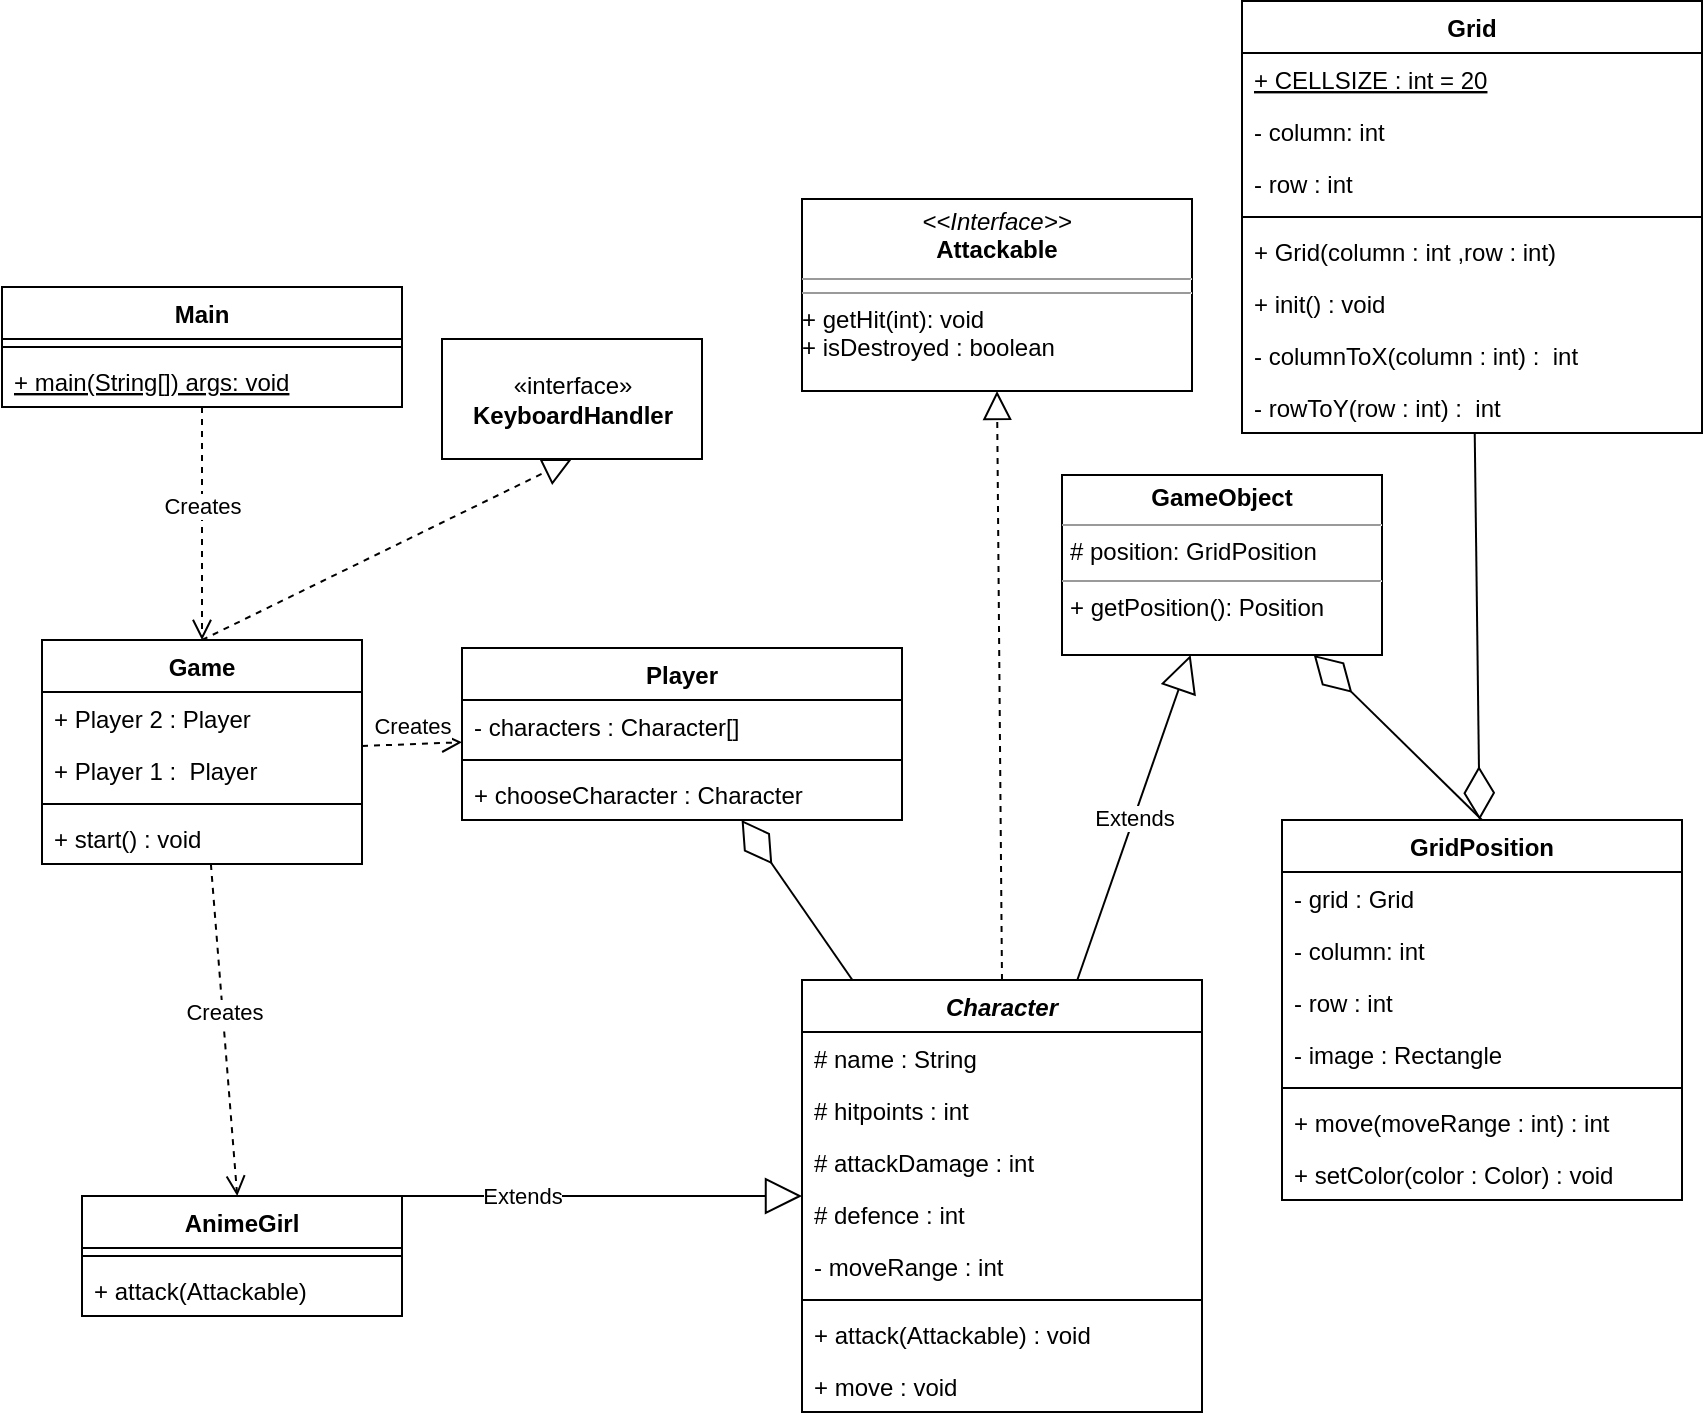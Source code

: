 <mxfile version="12.1.0" type="device" pages="1"><diagram name="Page-1" id="929967ad-93f9-6ef4-fab6-5d389245f69c"><mxGraphModel dx="1341" dy="762" grid="1" gridSize="10" guides="1" tooltips="1" connect="1" arrows="1" fold="1" page="1" pageScale="1.5" pageWidth="1169" pageHeight="826" background="none" math="0" shadow="0"><root><mxCell id="0" style=";html=1;"/><mxCell id="1" style=";html=1;" parent="0"/><mxCell id="EXjAnQ2sexkWeu4NJywy-1" value="Main" style="swimlane;fontStyle=1;align=center;verticalAlign=top;childLayout=stackLayout;horizontal=1;startSize=26;horizontalStack=0;resizeParent=1;resizeParentMax=0;resizeLast=0;collapsible=1;marginBottom=0;" vertex="1" parent="1"><mxGeometry x="90" y="175.5" width="200" height="60" as="geometry"/></mxCell><mxCell id="EXjAnQ2sexkWeu4NJywy-3" value="" style="line;strokeWidth=1;fillColor=none;align=left;verticalAlign=middle;spacingTop=-1;spacingLeft=3;spacingRight=3;rotatable=0;labelPosition=right;points=[];portConstraint=eastwest;" vertex="1" parent="EXjAnQ2sexkWeu4NJywy-1"><mxGeometry y="26" width="200" height="8" as="geometry"/></mxCell><object label="+ main(String[]) args: void" id="EXjAnQ2sexkWeu4NJywy-4"><mxCell style="text;strokeColor=none;fillColor=none;align=left;verticalAlign=top;spacingLeft=4;spacingRight=4;overflow=hidden;rotatable=0;points=[[0,0.5],[1,0.5]];portConstraint=eastwest;fontStyle=4" vertex="1" parent="EXjAnQ2sexkWeu4NJywy-1"><mxGeometry y="34" width="200" height="26" as="geometry"/></mxCell></object><object label="Character" hello="" id="EXjAnQ2sexkWeu4NJywy-6"><mxCell style="swimlane;fontStyle=3;align=center;verticalAlign=top;childLayout=stackLayout;horizontal=1;startSize=26;horizontalStack=0;resizeParent=1;resizeParentMax=0;resizeLast=0;collapsible=1;marginBottom=0;" vertex="1" parent="1"><mxGeometry x="490" y="522" width="200" height="216" as="geometry"><mxRectangle x="350" y="40" width="90" height="26" as="alternateBounds"/></mxGeometry></mxCell></object><object label="# name : String&#xA;" hitpoints="" id="EXjAnQ2sexkWeu4NJywy-42"><mxCell style="text;strokeColor=none;fillColor=none;align=left;verticalAlign=top;spacingLeft=4;spacingRight=4;overflow=hidden;rotatable=0;points=[[0,0.5],[1,0.5]];portConstraint=eastwest;fontStyle=0" vertex="1" parent="EXjAnQ2sexkWeu4NJywy-6"><mxGeometry y="26" width="200" height="26" as="geometry"/></mxCell></object><object label="# hitpoints : int&#xA;" hitpoints="" id="EXjAnQ2sexkWeu4NJywy-11"><mxCell style="text;strokeColor=none;fillColor=none;align=left;verticalAlign=top;spacingLeft=4;spacingRight=4;overflow=hidden;rotatable=0;points=[[0,0.5],[1,0.5]];portConstraint=eastwest;fontStyle=0" vertex="1" parent="EXjAnQ2sexkWeu4NJywy-6"><mxGeometry y="52" width="200" height="26" as="geometry"/></mxCell></object><object label="# attackDamage : int&#xA;" hitpoints="" id="EXjAnQ2sexkWeu4NJywy-12"><mxCell style="text;strokeColor=none;fillColor=none;align=left;verticalAlign=top;spacingLeft=4;spacingRight=4;overflow=hidden;rotatable=0;points=[[0,0.5],[1,0.5]];portConstraint=eastwest;fontStyle=0" vertex="1" parent="EXjAnQ2sexkWeu4NJywy-6"><mxGeometry y="78" width="200" height="26" as="geometry"/></mxCell></object><object label="# defence : int&#xA;" hitpoints="" id="EXjAnQ2sexkWeu4NJywy-13"><mxCell style="text;strokeColor=none;fillColor=none;align=left;verticalAlign=top;spacingLeft=4;spacingRight=4;overflow=hidden;rotatable=0;points=[[0,0.5],[1,0.5]];portConstraint=eastwest;fontStyle=0" vertex="1" parent="EXjAnQ2sexkWeu4NJywy-6"><mxGeometry y="104" width="200" height="26" as="geometry"/></mxCell></object><object label="- moveRange : int" hitpoints="" id="EXjAnQ2sexkWeu4NJywy-14"><mxCell style="text;strokeColor=none;fillColor=none;align=left;verticalAlign=top;spacingLeft=4;spacingRight=4;overflow=hidden;rotatable=0;points=[[0,0.5],[1,0.5]];portConstraint=eastwest;fontStyle=0" vertex="1" parent="EXjAnQ2sexkWeu4NJywy-6"><mxGeometry y="130" width="200" height="26" as="geometry"/></mxCell></object><object label="" Cheese="void" chaas="int" id="EXjAnQ2sexkWeu4NJywy-7"><mxCell style="line;strokeWidth=1;fillColor=none;align=left;verticalAlign=middle;spacingTop=-1;spacingLeft=3;spacingRight=3;rotatable=0;labelPosition=right;points=[];portConstraint=eastwest;" vertex="1" parent="EXjAnQ2sexkWeu4NJywy-6"><mxGeometry y="156" width="200" height="8" as="geometry"/></mxCell></object><mxCell id="EXjAnQ2sexkWeu4NJywy-8" value="+ attack(Attackable) : void" style="text;strokeColor=none;fillColor=none;align=left;verticalAlign=top;spacingLeft=4;spacingRight=4;overflow=hidden;rotatable=0;points=[[0,0.5],[1,0.5]];portConstraint=eastwest;fontStyle=0" vertex="1" parent="EXjAnQ2sexkWeu4NJywy-6"><mxGeometry y="164" width="200" height="26" as="geometry"/></mxCell><mxCell id="EXjAnQ2sexkWeu4NJywy-41" value="+ move : void" style="text;strokeColor=none;fillColor=none;align=left;verticalAlign=top;spacingLeft=4;spacingRight=4;overflow=hidden;rotatable=0;points=[[0,0.5],[1,0.5]];portConstraint=eastwest;fontStyle=0" vertex="1" parent="EXjAnQ2sexkWeu4NJywy-6"><mxGeometry y="190" width="200" height="26" as="geometry"/></mxCell><mxCell id="EXjAnQ2sexkWeu4NJywy-16" value="&lt;p style=&quot;margin: 0px ; margin-top: 4px ; text-align: center&quot;&gt;&lt;i&gt;&amp;lt;&amp;lt;Interface&amp;gt;&amp;gt;&lt;/i&gt;&lt;br&gt;&lt;b&gt;Attackable&lt;/b&gt;&lt;/p&gt;&lt;hr size=&quot;1&quot;&gt;&lt;hr size=&quot;1&quot;&gt;&lt;div&gt;+ getHit(int): void&lt;/div&gt;&lt;div&gt;+ isDestroyed : boolean&lt;br&gt;&lt;/div&gt;" style="verticalAlign=top;align=left;overflow=fill;fontSize=12;fontFamily=Helvetica;html=1;" vertex="1" parent="1"><mxGeometry x="490" y="131.5" width="195" height="96" as="geometry"/></mxCell><mxCell id="EXjAnQ2sexkWeu4NJywy-21" value="&lt;p style=&quot;margin: 0px ; margin-top: 4px ; text-align: center&quot;&gt;&lt;b&gt;GameObject&lt;/b&gt;&lt;br&gt;&lt;/p&gt;&lt;hr size=&quot;1&quot;&gt;&lt;p style=&quot;margin: 0px ; margin-left: 4px&quot;&gt;# position: GridPosition&lt;br&gt;&lt;/p&gt;&lt;hr size=&quot;1&quot;&gt;&lt;p style=&quot;margin: 0px ; margin-left: 4px&quot;&gt;+ getPosition(): Position&lt;br&gt;&lt;/p&gt;" style="verticalAlign=top;align=left;overflow=fill;fontSize=12;fontFamily=Helvetica;html=1;" vertex="1" parent="1"><mxGeometry x="620" y="269.5" width="160" height="90" as="geometry"/></mxCell><mxCell id="EXjAnQ2sexkWeu4NJywy-31" value="Grid" style="swimlane;fontStyle=1;align=center;verticalAlign=top;childLayout=stackLayout;horizontal=1;startSize=26;horizontalStack=0;resizeParent=1;resizeParentMax=0;resizeLast=0;collapsible=1;marginBottom=0;" vertex="1" parent="1"><mxGeometry x="710" y="32.5" width="230" height="216" as="geometry"/></mxCell><object label="+ CELLSIZE : int = 20 " hitpoints="" id="EXjAnQ2sexkWeu4NJywy-27"><mxCell style="text;strokeColor=none;fillColor=none;align=left;verticalAlign=top;spacingLeft=4;spacingRight=4;overflow=hidden;rotatable=0;points=[[0,0.5],[1,0.5]];portConstraint=eastwest;fontStyle=4" vertex="1" parent="EXjAnQ2sexkWeu4NJywy-31"><mxGeometry y="26" width="230" height="26" as="geometry"/></mxCell></object><mxCell id="EXjAnQ2sexkWeu4NJywy-32" value="- column: int" style="text;strokeColor=none;fillColor=none;align=left;verticalAlign=top;spacingLeft=4;spacingRight=4;overflow=hidden;rotatable=0;points=[[0,0.5],[1,0.5]];portConstraint=eastwest;" vertex="1" parent="EXjAnQ2sexkWeu4NJywy-31"><mxGeometry y="52" width="230" height="26" as="geometry"/></mxCell><object label="- row : int" hitpoints="" id="EXjAnQ2sexkWeu4NJywy-29"><mxCell style="text;strokeColor=none;fillColor=none;align=left;verticalAlign=top;spacingLeft=4;spacingRight=4;overflow=hidden;rotatable=0;points=[[0,0.5],[1,0.5]];portConstraint=eastwest;fontStyle=0" vertex="1" parent="EXjAnQ2sexkWeu4NJywy-31"><mxGeometry y="78" width="230" height="26" as="geometry"/></mxCell></object><mxCell id="EXjAnQ2sexkWeu4NJywy-33" value="" style="line;strokeWidth=1;fillColor=none;align=left;verticalAlign=middle;spacingTop=-1;spacingLeft=3;spacingRight=3;rotatable=0;labelPosition=right;points=[];portConstraint=eastwest;" vertex="1" parent="EXjAnQ2sexkWeu4NJywy-31"><mxGeometry y="104" width="230" height="8" as="geometry"/></mxCell><object label="+ Grid(column : int ,row : int)" hitpoints="" id="EXjAnQ2sexkWeu4NJywy-40"><mxCell style="text;strokeColor=none;fillColor=none;align=left;verticalAlign=top;spacingLeft=4;spacingRight=4;overflow=hidden;rotatable=0;points=[[0,0.5],[1,0.5]];portConstraint=eastwest;fontStyle=0" vertex="1" parent="EXjAnQ2sexkWeu4NJywy-31"><mxGeometry y="112" width="230" height="26" as="geometry"/></mxCell></object><object label="+ init() : void" hitpoints="" id="EXjAnQ2sexkWeu4NJywy-28"><mxCell style="text;strokeColor=none;fillColor=none;align=left;verticalAlign=top;spacingLeft=4;spacingRight=4;overflow=hidden;rotatable=0;points=[[0,0.5],[1,0.5]];portConstraint=eastwest;fontStyle=0" vertex="1" parent="EXjAnQ2sexkWeu4NJywy-31"><mxGeometry y="138" width="230" height="26" as="geometry"/></mxCell></object><mxCell id="EXjAnQ2sexkWeu4NJywy-39" value="- columnToX(column : int) :  int" style="text;strokeColor=none;fillColor=none;align=left;verticalAlign=top;spacingLeft=4;spacingRight=4;overflow=hidden;rotatable=0;points=[[0,0.5],[1,0.5]];portConstraint=eastwest;" vertex="1" parent="EXjAnQ2sexkWeu4NJywy-31"><mxGeometry y="164" width="230" height="26" as="geometry"/></mxCell><mxCell id="EXjAnQ2sexkWeu4NJywy-34" value="- rowToY(row : int) :  int" style="text;strokeColor=none;fillColor=none;align=left;verticalAlign=top;spacingLeft=4;spacingRight=4;overflow=hidden;rotatable=0;points=[[0,0.5],[1,0.5]];portConstraint=eastwest;" vertex="1" parent="EXjAnQ2sexkWeu4NJywy-31"><mxGeometry y="190" width="230" height="26" as="geometry"/></mxCell><mxCell id="EXjAnQ2sexkWeu4NJywy-35" value="GridPosition" style="swimlane;fontStyle=1;align=center;verticalAlign=top;childLayout=stackLayout;horizontal=1;startSize=26;horizontalStack=0;resizeParent=1;resizeParentMax=0;resizeLast=0;collapsible=1;marginBottom=0;" vertex="1" parent="1"><mxGeometry x="730" y="442" width="200" height="190" as="geometry"/></mxCell><mxCell id="EXjAnQ2sexkWeu4NJywy-61" value="- grid : Grid" style="text;strokeColor=none;fillColor=none;align=left;verticalAlign=top;spacingLeft=4;spacingRight=4;overflow=hidden;rotatable=0;points=[[0,0.5],[1,0.5]];portConstraint=eastwest;" vertex="1" parent="EXjAnQ2sexkWeu4NJywy-35"><mxGeometry y="26" width="200" height="26" as="geometry"/></mxCell><mxCell id="EXjAnQ2sexkWeu4NJywy-36" value="- column: int" style="text;strokeColor=none;fillColor=none;align=left;verticalAlign=top;spacingLeft=4;spacingRight=4;overflow=hidden;rotatable=0;points=[[0,0.5],[1,0.5]];portConstraint=eastwest;" vertex="1" parent="EXjAnQ2sexkWeu4NJywy-35"><mxGeometry y="52" width="200" height="26" as="geometry"/></mxCell><object label="- row : int" hitpoints="" id="EXjAnQ2sexkWeu4NJywy-30"><mxCell style="text;strokeColor=none;fillColor=none;align=left;verticalAlign=top;spacingLeft=4;spacingRight=4;overflow=hidden;rotatable=0;points=[[0,0.5],[1,0.5]];portConstraint=eastwest;fontStyle=0" vertex="1" parent="EXjAnQ2sexkWeu4NJywy-35"><mxGeometry y="78" width="200" height="26" as="geometry"/></mxCell></object><mxCell id="EXjAnQ2sexkWeu4NJywy-62" value="- image : Rectangle" style="text;strokeColor=none;fillColor=none;align=left;verticalAlign=top;spacingLeft=4;spacingRight=4;overflow=hidden;rotatable=0;points=[[0,0.5],[1,0.5]];portConstraint=eastwest;" vertex="1" parent="EXjAnQ2sexkWeu4NJywy-35"><mxGeometry y="104" width="200" height="26" as="geometry"/></mxCell><mxCell id="EXjAnQ2sexkWeu4NJywy-37" value="" style="line;strokeWidth=1;fillColor=none;align=left;verticalAlign=middle;spacingTop=-1;spacingLeft=3;spacingRight=3;rotatable=0;labelPosition=right;points=[];portConstraint=eastwest;" vertex="1" parent="EXjAnQ2sexkWeu4NJywy-35"><mxGeometry y="130" width="200" height="8" as="geometry"/></mxCell><mxCell id="EXjAnQ2sexkWeu4NJywy-38" value="+ move(moveRange : int) : int" style="text;strokeColor=none;fillColor=none;align=left;verticalAlign=top;spacingLeft=4;spacingRight=4;overflow=hidden;rotatable=0;points=[[0,0.5],[1,0.5]];portConstraint=eastwest;" vertex="1" parent="EXjAnQ2sexkWeu4NJywy-35"><mxGeometry y="138" width="200" height="26" as="geometry"/></mxCell><mxCell id="EXjAnQ2sexkWeu4NJywy-64" value="+ setColor(color : Color) : void" style="text;strokeColor=none;fillColor=none;align=left;verticalAlign=top;spacingLeft=4;spacingRight=4;overflow=hidden;rotatable=0;points=[[0,0.5],[1,0.5]];portConstraint=eastwest;" vertex="1" parent="EXjAnQ2sexkWeu4NJywy-35"><mxGeometry y="164" width="200" height="26" as="geometry"/></mxCell><mxCell id="EXjAnQ2sexkWeu4NJywy-47" value="AnimeGirl" style="swimlane;fontStyle=1;align=center;verticalAlign=top;childLayout=stackLayout;horizontal=1;startSize=26;horizontalStack=0;resizeParent=1;resizeParentMax=0;resizeLast=0;collapsible=1;marginBottom=0;" vertex="1" parent="1"><mxGeometry x="130" y="630" width="160" height="60" as="geometry"/></mxCell><mxCell id="EXjAnQ2sexkWeu4NJywy-49" value="" style="line;strokeWidth=1;fillColor=none;align=left;verticalAlign=middle;spacingTop=-1;spacingLeft=3;spacingRight=3;rotatable=0;labelPosition=right;points=[];portConstraint=eastwest;" vertex="1" parent="EXjAnQ2sexkWeu4NJywy-47"><mxGeometry y="26" width="160" height="8" as="geometry"/></mxCell><mxCell id="EXjAnQ2sexkWeu4NJywy-50" value="+ attack(Attackable)" style="text;strokeColor=none;fillColor=none;align=left;verticalAlign=top;spacingLeft=4;spacingRight=4;overflow=hidden;rotatable=0;points=[[0,0.5],[1,0.5]];portConstraint=eastwest;" vertex="1" parent="EXjAnQ2sexkWeu4NJywy-47"><mxGeometry y="34" width="160" height="26" as="geometry"/></mxCell><mxCell id="EXjAnQ2sexkWeu4NJywy-53" value="Game" style="swimlane;fontStyle=1;align=center;verticalAlign=top;childLayout=stackLayout;horizontal=1;startSize=26;horizontalStack=0;resizeParent=1;resizeParentMax=0;resizeLast=0;collapsible=1;marginBottom=0;" vertex="1" parent="1"><mxGeometry x="110" y="352" width="160" height="112" as="geometry"/></mxCell><object label="+ Player 2 : Player" hitpoints="" id="EXjAnQ2sexkWeu4NJywy-15"><mxCell style="text;strokeColor=none;fillColor=none;align=left;verticalAlign=top;spacingLeft=4;spacingRight=4;overflow=hidden;rotatable=0;points=[[0,0.5],[1,0.5]];portConstraint=eastwest;fontStyle=0" vertex="1" parent="EXjAnQ2sexkWeu4NJywy-53"><mxGeometry y="26" width="160" height="26" as="geometry"/></mxCell></object><mxCell id="EXjAnQ2sexkWeu4NJywy-54" value="+ Player 1 :  Player" style="text;strokeColor=none;fillColor=none;align=left;verticalAlign=top;spacingLeft=4;spacingRight=4;overflow=hidden;rotatable=0;points=[[0,0.5],[1,0.5]];portConstraint=eastwest;" vertex="1" parent="EXjAnQ2sexkWeu4NJywy-53"><mxGeometry y="52" width="160" height="26" as="geometry"/></mxCell><mxCell id="EXjAnQ2sexkWeu4NJywy-55" value="" style="line;strokeWidth=1;fillColor=none;align=left;verticalAlign=middle;spacingTop=-1;spacingLeft=3;spacingRight=3;rotatable=0;labelPosition=right;points=[];portConstraint=eastwest;" vertex="1" parent="EXjAnQ2sexkWeu4NJywy-53"><mxGeometry y="78" width="160" height="8" as="geometry"/></mxCell><mxCell id="EXjAnQ2sexkWeu4NJywy-56" value="+ start() : void" style="text;strokeColor=none;fillColor=none;align=left;verticalAlign=top;spacingLeft=4;spacingRight=4;overflow=hidden;rotatable=0;points=[[0,0.5],[1,0.5]];portConstraint=eastwest;" vertex="1" parent="EXjAnQ2sexkWeu4NJywy-53"><mxGeometry y="86" width="160" height="26" as="geometry"/></mxCell><mxCell id="EXjAnQ2sexkWeu4NJywy-57" value="Creates" style="html=1;verticalAlign=bottom;endArrow=open;dashed=1;endSize=8;entryX=0.5;entryY=0;entryDx=0;entryDy=0;" edge="1" parent="1" source="EXjAnQ2sexkWeu4NJywy-4" target="EXjAnQ2sexkWeu4NJywy-53"><mxGeometry relative="1" as="geometry"><mxPoint x="380" y="210" as="sourcePoint"/><mxPoint x="80" y="780" as="targetPoint"/></mxGeometry></mxCell><mxCell id="EXjAnQ2sexkWeu4NJywy-58" value="«interface»&lt;br&gt;&lt;b&gt;KeyboardHandler&lt;/b&gt;" style="html=1;" vertex="1" parent="1"><mxGeometry x="310" y="201.5" width="130" height="60" as="geometry"/></mxCell><mxCell id="EXjAnQ2sexkWeu4NJywy-59" value="" style="endArrow=block;dashed=1;endFill=0;endSize=12;html=1;entryX=0.5;entryY=1;entryDx=0;entryDy=0;exitX=0.5;exitY=0;exitDx=0;exitDy=0;" edge="1" parent="1" source="EXjAnQ2sexkWeu4NJywy-53" target="EXjAnQ2sexkWeu4NJywy-58"><mxGeometry width="160" relative="1" as="geometry"><mxPoint x="80" y="780" as="sourcePoint"/><mxPoint x="370" y="330" as="targetPoint"/></mxGeometry></mxCell><mxCell id="EXjAnQ2sexkWeu4NJywy-60" value="" style="endArrow=block;dashed=1;endFill=0;endSize=12;html=1;entryX=0.5;entryY=1;entryDx=0;entryDy=0;exitX=0.5;exitY=0;exitDx=0;exitDy=0;" edge="1" parent="1" source="EXjAnQ2sexkWeu4NJywy-6" target="EXjAnQ2sexkWeu4NJywy-16"><mxGeometry width="160" relative="1" as="geometry"><mxPoint x="80" y="780" as="sourcePoint"/><mxPoint x="720" y="170" as="targetPoint"/></mxGeometry></mxCell><mxCell id="EXjAnQ2sexkWeu4NJywy-63" value="Extends" style="endArrow=block;endSize=16;endFill=0;html=1;" edge="1" parent="1" source="EXjAnQ2sexkWeu4NJywy-6" target="EXjAnQ2sexkWeu4NJywy-21"><mxGeometry width="160" relative="1" as="geometry"><mxPoint x="650" y="420" as="sourcePoint"/><mxPoint x="750" y="250" as="targetPoint"/></mxGeometry></mxCell><mxCell id="EXjAnQ2sexkWeu4NJywy-65" value="Extends" style="endArrow=block;endSize=16;endFill=0;html=1;exitX=0.5;exitY=0;exitDx=0;exitDy=0;" edge="1" parent="1" source="EXjAnQ2sexkWeu4NJywy-47" target="EXjAnQ2sexkWeu4NJywy-6"><mxGeometry width="160" relative="1" as="geometry"><mxPoint x="620" y="590" as="sourcePoint"/><mxPoint x="730" y="560" as="targetPoint"/></mxGeometry></mxCell><mxCell id="EXjAnQ2sexkWeu4NJywy-66" value="" style="endArrow=diamondThin;endFill=0;endSize=24;html=1;" edge="1" parent="1" source="EXjAnQ2sexkWeu4NJywy-31" target="EXjAnQ2sexkWeu4NJywy-35"><mxGeometry width="160" relative="1" as="geometry"><mxPoint x="200" y="370" as="sourcePoint"/><mxPoint x="360" y="370" as="targetPoint"/></mxGeometry></mxCell><mxCell id="EXjAnQ2sexkWeu4NJywy-67" value="" style="endArrow=diamondThin;endFill=0;endSize=24;html=1;exitX=0.5;exitY=0;exitDx=0;exitDy=0;" edge="1" parent="1" source="EXjAnQ2sexkWeu4NJywy-35" target="EXjAnQ2sexkWeu4NJywy-21"><mxGeometry width="160" relative="1" as="geometry"><mxPoint x="80" y="730" as="sourcePoint"/><mxPoint x="240" y="730" as="targetPoint"/></mxGeometry></mxCell><mxCell id="EXjAnQ2sexkWeu4NJywy-71" value="Player" style="swimlane;fontStyle=1;align=center;verticalAlign=top;childLayout=stackLayout;horizontal=1;startSize=26;horizontalStack=0;resizeParent=1;resizeParentMax=0;resizeLast=0;collapsible=1;marginBottom=0;" vertex="1" parent="1"><mxGeometry x="320" y="356" width="220" height="86" as="geometry"/></mxCell><mxCell id="EXjAnQ2sexkWeu4NJywy-72" value="- characters : Character[]" style="text;strokeColor=none;fillColor=none;align=left;verticalAlign=top;spacingLeft=4;spacingRight=4;overflow=hidden;rotatable=0;points=[[0,0.5],[1,0.5]];portConstraint=eastwest;" vertex="1" parent="EXjAnQ2sexkWeu4NJywy-71"><mxGeometry y="26" width="220" height="26" as="geometry"/></mxCell><mxCell id="EXjAnQ2sexkWeu4NJywy-73" value="" style="line;strokeWidth=1;fillColor=none;align=left;verticalAlign=middle;spacingTop=-1;spacingLeft=3;spacingRight=3;rotatable=0;labelPosition=right;points=[];portConstraint=eastwest;" vertex="1" parent="EXjAnQ2sexkWeu4NJywy-71"><mxGeometry y="52" width="220" height="8" as="geometry"/></mxCell><mxCell id="EXjAnQ2sexkWeu4NJywy-74" value="+ chooseCharacter : Character" style="text;strokeColor=none;fillColor=none;align=left;verticalAlign=top;spacingLeft=4;spacingRight=4;overflow=hidden;rotatable=0;points=[[0,0.5],[1,0.5]];portConstraint=eastwest;" vertex="1" parent="EXjAnQ2sexkWeu4NJywy-71"><mxGeometry y="60" width="220" height="26" as="geometry"/></mxCell><mxCell id="EXjAnQ2sexkWeu4NJywy-77" value="" style="endArrow=diamondThin;endFill=0;endSize=24;html=1;" edge="1" parent="1" source="EXjAnQ2sexkWeu4NJywy-6" target="EXjAnQ2sexkWeu4NJywy-71"><mxGeometry width="160" relative="1" as="geometry"><mxPoint x="730" y="300" as="sourcePoint"/><mxPoint x="680" y="270" as="targetPoint"/></mxGeometry></mxCell><mxCell id="EXjAnQ2sexkWeu4NJywy-78" value="Creates" style="html=1;verticalAlign=bottom;endArrow=open;dashed=1;endSize=8;" edge="1" parent="1" source="EXjAnQ2sexkWeu4NJywy-53" target="EXjAnQ2sexkWeu4NJywy-47"><mxGeometry relative="1" as="geometry"><mxPoint x="260" y="210" as="sourcePoint"/><mxPoint x="570" y="360" as="targetPoint"/></mxGeometry></mxCell><mxCell id="EXjAnQ2sexkWeu4NJywy-80" value="Creates" style="html=1;verticalAlign=bottom;endArrow=open;dashed=1;endSize=8;" edge="1" parent="1" source="EXjAnQ2sexkWeu4NJywy-53" target="EXjAnQ2sexkWeu4NJywy-71"><mxGeometry relative="1" as="geometry"><mxPoint x="160" y="710" as="sourcePoint"/><mxPoint x="80" y="710" as="targetPoint"/></mxGeometry></mxCell></root></mxGraphModel></diagram></mxfile>